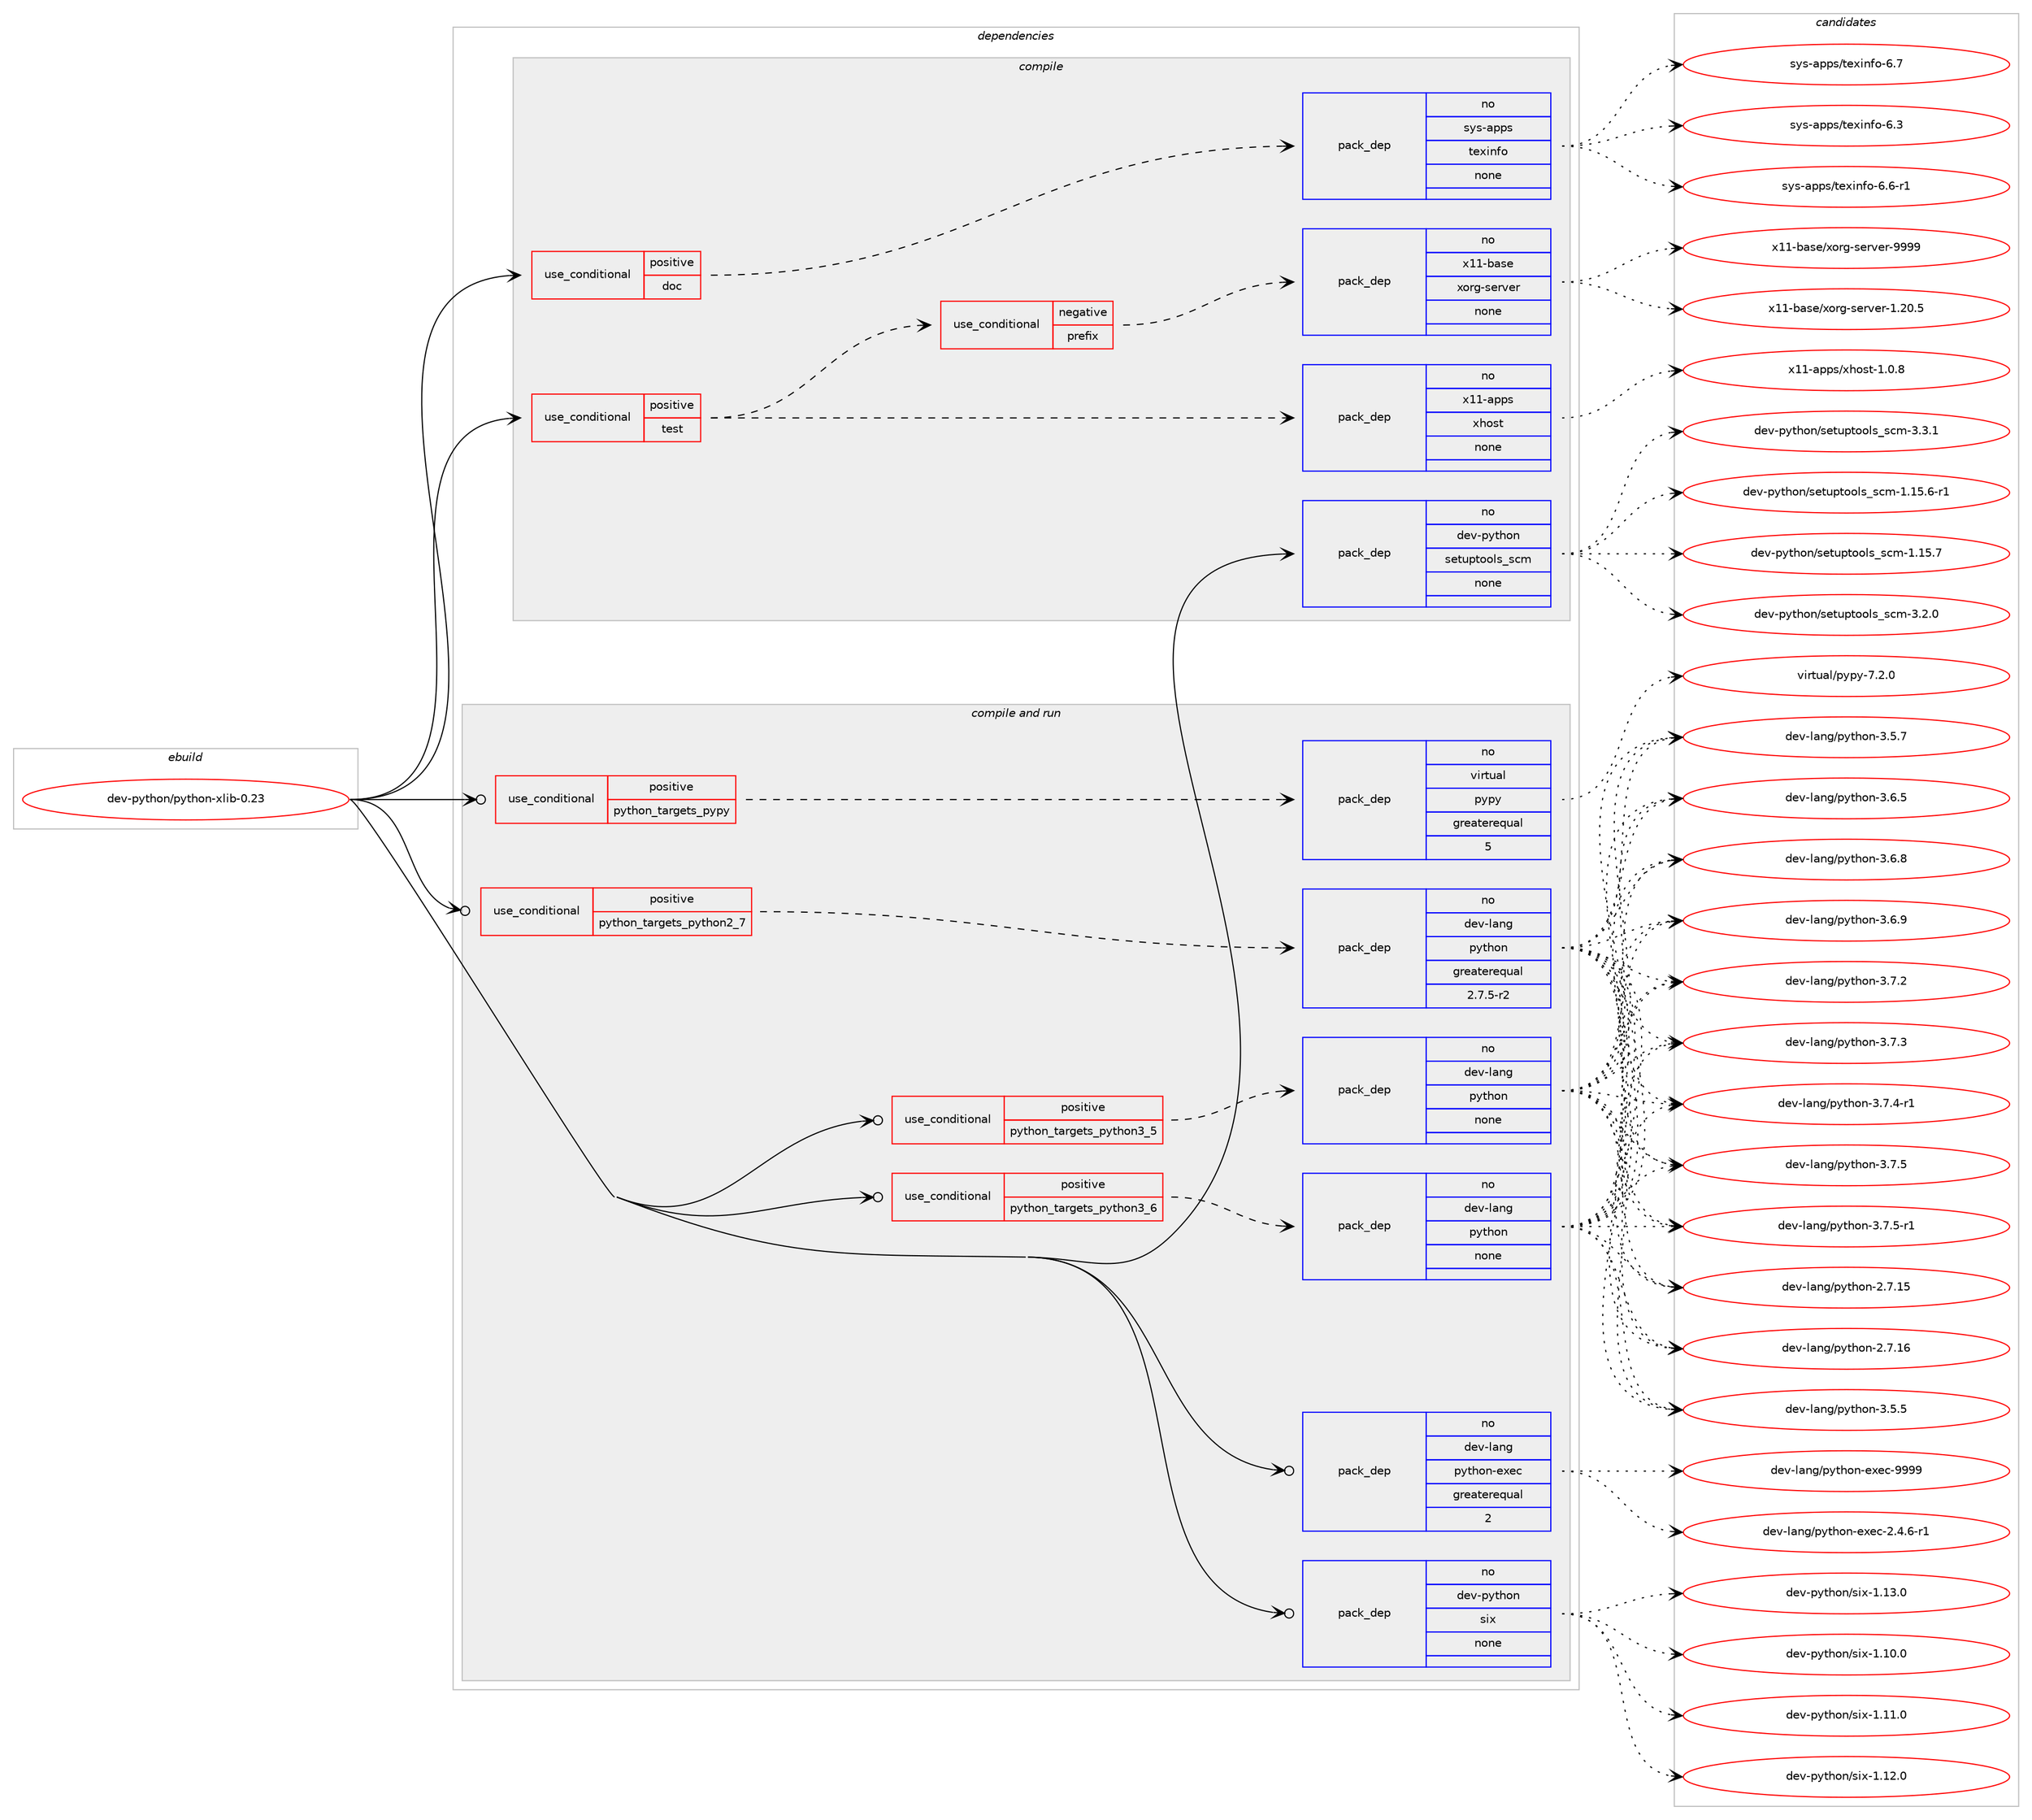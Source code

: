digraph prolog {

# *************
# Graph options
# *************

newrank=true;
concentrate=true;
compound=true;
graph [rankdir=LR,fontname=Helvetica,fontsize=10,ranksep=1.5];#, ranksep=2.5, nodesep=0.2];
edge  [arrowhead=vee];
node  [fontname=Helvetica,fontsize=10];

# **********
# The ebuild
# **********

subgraph cluster_leftcol {
color=gray;
rank=same;
label=<<i>ebuild</i>>;
id [label="dev-python/python-xlib-0.23", color=red, width=4, href="../dev-python/python-xlib-0.23.svg"];
}

# ****************
# The dependencies
# ****************

subgraph cluster_midcol {
color=gray;
label=<<i>dependencies</i>>;
subgraph cluster_compile {
fillcolor="#eeeeee";
style=filled;
label=<<i>compile</i>>;
subgraph cond147985 {
dependency633204 [label=<<TABLE BORDER="0" CELLBORDER="1" CELLSPACING="0" CELLPADDING="4"><TR><TD ROWSPAN="3" CELLPADDING="10">use_conditional</TD></TR><TR><TD>positive</TD></TR><TR><TD>doc</TD></TR></TABLE>>, shape=none, color=red];
subgraph pack473346 {
dependency633205 [label=<<TABLE BORDER="0" CELLBORDER="1" CELLSPACING="0" CELLPADDING="4" WIDTH="220"><TR><TD ROWSPAN="6" CELLPADDING="30">pack_dep</TD></TR><TR><TD WIDTH="110">no</TD></TR><TR><TD>sys-apps</TD></TR><TR><TD>texinfo</TD></TR><TR><TD>none</TD></TR><TR><TD></TD></TR></TABLE>>, shape=none, color=blue];
}
dependency633204:e -> dependency633205:w [weight=20,style="dashed",arrowhead="vee"];
}
id:e -> dependency633204:w [weight=20,style="solid",arrowhead="vee"];
subgraph cond147986 {
dependency633206 [label=<<TABLE BORDER="0" CELLBORDER="1" CELLSPACING="0" CELLPADDING="4"><TR><TD ROWSPAN="3" CELLPADDING="10">use_conditional</TD></TR><TR><TD>positive</TD></TR><TR><TD>test</TD></TR></TABLE>>, shape=none, color=red];
subgraph cond147987 {
dependency633207 [label=<<TABLE BORDER="0" CELLBORDER="1" CELLSPACING="0" CELLPADDING="4"><TR><TD ROWSPAN="3" CELLPADDING="10">use_conditional</TD></TR><TR><TD>negative</TD></TR><TR><TD>prefix</TD></TR></TABLE>>, shape=none, color=red];
subgraph pack473347 {
dependency633208 [label=<<TABLE BORDER="0" CELLBORDER="1" CELLSPACING="0" CELLPADDING="4" WIDTH="220"><TR><TD ROWSPAN="6" CELLPADDING="30">pack_dep</TD></TR><TR><TD WIDTH="110">no</TD></TR><TR><TD>x11-base</TD></TR><TR><TD>xorg-server</TD></TR><TR><TD>none</TD></TR><TR><TD></TD></TR></TABLE>>, shape=none, color=blue];
}
dependency633207:e -> dependency633208:w [weight=20,style="dashed",arrowhead="vee"];
}
dependency633206:e -> dependency633207:w [weight=20,style="dashed",arrowhead="vee"];
subgraph pack473348 {
dependency633209 [label=<<TABLE BORDER="0" CELLBORDER="1" CELLSPACING="0" CELLPADDING="4" WIDTH="220"><TR><TD ROWSPAN="6" CELLPADDING="30">pack_dep</TD></TR><TR><TD WIDTH="110">no</TD></TR><TR><TD>x11-apps</TD></TR><TR><TD>xhost</TD></TR><TR><TD>none</TD></TR><TR><TD></TD></TR></TABLE>>, shape=none, color=blue];
}
dependency633206:e -> dependency633209:w [weight=20,style="dashed",arrowhead="vee"];
}
id:e -> dependency633206:w [weight=20,style="solid",arrowhead="vee"];
subgraph pack473349 {
dependency633210 [label=<<TABLE BORDER="0" CELLBORDER="1" CELLSPACING="0" CELLPADDING="4" WIDTH="220"><TR><TD ROWSPAN="6" CELLPADDING="30">pack_dep</TD></TR><TR><TD WIDTH="110">no</TD></TR><TR><TD>dev-python</TD></TR><TR><TD>setuptools_scm</TD></TR><TR><TD>none</TD></TR><TR><TD></TD></TR></TABLE>>, shape=none, color=blue];
}
id:e -> dependency633210:w [weight=20,style="solid",arrowhead="vee"];
}
subgraph cluster_compileandrun {
fillcolor="#eeeeee";
style=filled;
label=<<i>compile and run</i>>;
subgraph cond147988 {
dependency633211 [label=<<TABLE BORDER="0" CELLBORDER="1" CELLSPACING="0" CELLPADDING="4"><TR><TD ROWSPAN="3" CELLPADDING="10">use_conditional</TD></TR><TR><TD>positive</TD></TR><TR><TD>python_targets_pypy</TD></TR></TABLE>>, shape=none, color=red];
subgraph pack473350 {
dependency633212 [label=<<TABLE BORDER="0" CELLBORDER="1" CELLSPACING="0" CELLPADDING="4" WIDTH="220"><TR><TD ROWSPAN="6" CELLPADDING="30">pack_dep</TD></TR><TR><TD WIDTH="110">no</TD></TR><TR><TD>virtual</TD></TR><TR><TD>pypy</TD></TR><TR><TD>greaterequal</TD></TR><TR><TD>5</TD></TR></TABLE>>, shape=none, color=blue];
}
dependency633211:e -> dependency633212:w [weight=20,style="dashed",arrowhead="vee"];
}
id:e -> dependency633211:w [weight=20,style="solid",arrowhead="odotvee"];
subgraph cond147989 {
dependency633213 [label=<<TABLE BORDER="0" CELLBORDER="1" CELLSPACING="0" CELLPADDING="4"><TR><TD ROWSPAN="3" CELLPADDING="10">use_conditional</TD></TR><TR><TD>positive</TD></TR><TR><TD>python_targets_python2_7</TD></TR></TABLE>>, shape=none, color=red];
subgraph pack473351 {
dependency633214 [label=<<TABLE BORDER="0" CELLBORDER="1" CELLSPACING="0" CELLPADDING="4" WIDTH="220"><TR><TD ROWSPAN="6" CELLPADDING="30">pack_dep</TD></TR><TR><TD WIDTH="110">no</TD></TR><TR><TD>dev-lang</TD></TR><TR><TD>python</TD></TR><TR><TD>greaterequal</TD></TR><TR><TD>2.7.5-r2</TD></TR></TABLE>>, shape=none, color=blue];
}
dependency633213:e -> dependency633214:w [weight=20,style="dashed",arrowhead="vee"];
}
id:e -> dependency633213:w [weight=20,style="solid",arrowhead="odotvee"];
subgraph cond147990 {
dependency633215 [label=<<TABLE BORDER="0" CELLBORDER="1" CELLSPACING="0" CELLPADDING="4"><TR><TD ROWSPAN="3" CELLPADDING="10">use_conditional</TD></TR><TR><TD>positive</TD></TR><TR><TD>python_targets_python3_5</TD></TR></TABLE>>, shape=none, color=red];
subgraph pack473352 {
dependency633216 [label=<<TABLE BORDER="0" CELLBORDER="1" CELLSPACING="0" CELLPADDING="4" WIDTH="220"><TR><TD ROWSPAN="6" CELLPADDING="30">pack_dep</TD></TR><TR><TD WIDTH="110">no</TD></TR><TR><TD>dev-lang</TD></TR><TR><TD>python</TD></TR><TR><TD>none</TD></TR><TR><TD></TD></TR></TABLE>>, shape=none, color=blue];
}
dependency633215:e -> dependency633216:w [weight=20,style="dashed",arrowhead="vee"];
}
id:e -> dependency633215:w [weight=20,style="solid",arrowhead="odotvee"];
subgraph cond147991 {
dependency633217 [label=<<TABLE BORDER="0" CELLBORDER="1" CELLSPACING="0" CELLPADDING="4"><TR><TD ROWSPAN="3" CELLPADDING="10">use_conditional</TD></TR><TR><TD>positive</TD></TR><TR><TD>python_targets_python3_6</TD></TR></TABLE>>, shape=none, color=red];
subgraph pack473353 {
dependency633218 [label=<<TABLE BORDER="0" CELLBORDER="1" CELLSPACING="0" CELLPADDING="4" WIDTH="220"><TR><TD ROWSPAN="6" CELLPADDING="30">pack_dep</TD></TR><TR><TD WIDTH="110">no</TD></TR><TR><TD>dev-lang</TD></TR><TR><TD>python</TD></TR><TR><TD>none</TD></TR><TR><TD></TD></TR></TABLE>>, shape=none, color=blue];
}
dependency633217:e -> dependency633218:w [weight=20,style="dashed",arrowhead="vee"];
}
id:e -> dependency633217:w [weight=20,style="solid",arrowhead="odotvee"];
subgraph pack473354 {
dependency633219 [label=<<TABLE BORDER="0" CELLBORDER="1" CELLSPACING="0" CELLPADDING="4" WIDTH="220"><TR><TD ROWSPAN="6" CELLPADDING="30">pack_dep</TD></TR><TR><TD WIDTH="110">no</TD></TR><TR><TD>dev-lang</TD></TR><TR><TD>python-exec</TD></TR><TR><TD>greaterequal</TD></TR><TR><TD>2</TD></TR></TABLE>>, shape=none, color=blue];
}
id:e -> dependency633219:w [weight=20,style="solid",arrowhead="odotvee"];
subgraph pack473355 {
dependency633220 [label=<<TABLE BORDER="0" CELLBORDER="1" CELLSPACING="0" CELLPADDING="4" WIDTH="220"><TR><TD ROWSPAN="6" CELLPADDING="30">pack_dep</TD></TR><TR><TD WIDTH="110">no</TD></TR><TR><TD>dev-python</TD></TR><TR><TD>six</TD></TR><TR><TD>none</TD></TR><TR><TD></TD></TR></TABLE>>, shape=none, color=blue];
}
id:e -> dependency633220:w [weight=20,style="solid",arrowhead="odotvee"];
}
subgraph cluster_run {
fillcolor="#eeeeee";
style=filled;
label=<<i>run</i>>;
}
}

# **************
# The candidates
# **************

subgraph cluster_choices {
rank=same;
color=gray;
label=<<i>candidates</i>>;

subgraph choice473346 {
color=black;
nodesep=1;
choice11512111545971121121154711610112010511010211145544651 [label="sys-apps/texinfo-6.3", color=red, width=4,href="../sys-apps/texinfo-6.3.svg"];
choice115121115459711211211547116101120105110102111455446544511449 [label="sys-apps/texinfo-6.6-r1", color=red, width=4,href="../sys-apps/texinfo-6.6-r1.svg"];
choice11512111545971121121154711610112010511010211145544655 [label="sys-apps/texinfo-6.7", color=red, width=4,href="../sys-apps/texinfo-6.7.svg"];
dependency633205:e -> choice11512111545971121121154711610112010511010211145544651:w [style=dotted,weight="100"];
dependency633205:e -> choice115121115459711211211547116101120105110102111455446544511449:w [style=dotted,weight="100"];
dependency633205:e -> choice11512111545971121121154711610112010511010211145544655:w [style=dotted,weight="100"];
}
subgraph choice473347 {
color=black;
nodesep=1;
choice1204949459897115101471201111141034511510111411810111445494650484653 [label="x11-base/xorg-server-1.20.5", color=red, width=4,href="../x11-base/xorg-server-1.20.5.svg"];
choice120494945989711510147120111114103451151011141181011144557575757 [label="x11-base/xorg-server-9999", color=red, width=4,href="../x11-base/xorg-server-9999.svg"];
dependency633208:e -> choice1204949459897115101471201111141034511510111411810111445494650484653:w [style=dotted,weight="100"];
dependency633208:e -> choice120494945989711510147120111114103451151011141181011144557575757:w [style=dotted,weight="100"];
}
subgraph choice473348 {
color=black;
nodesep=1;
choice1204949459711211211547120104111115116454946484656 [label="x11-apps/xhost-1.0.8", color=red, width=4,href="../x11-apps/xhost-1.0.8.svg"];
dependency633209:e -> choice1204949459711211211547120104111115116454946484656:w [style=dotted,weight="100"];
}
subgraph choice473349 {
color=black;
nodesep=1;
choice10010111845112121116104111110471151011161171121161111111081159511599109454946495346544511449 [label="dev-python/setuptools_scm-1.15.6-r1", color=red, width=4,href="../dev-python/setuptools_scm-1.15.6-r1.svg"];
choice1001011184511212111610411111047115101116117112116111111108115951159910945494649534655 [label="dev-python/setuptools_scm-1.15.7", color=red, width=4,href="../dev-python/setuptools_scm-1.15.7.svg"];
choice10010111845112121116104111110471151011161171121161111111081159511599109455146504648 [label="dev-python/setuptools_scm-3.2.0", color=red, width=4,href="../dev-python/setuptools_scm-3.2.0.svg"];
choice10010111845112121116104111110471151011161171121161111111081159511599109455146514649 [label="dev-python/setuptools_scm-3.3.1", color=red, width=4,href="../dev-python/setuptools_scm-3.3.1.svg"];
dependency633210:e -> choice10010111845112121116104111110471151011161171121161111111081159511599109454946495346544511449:w [style=dotted,weight="100"];
dependency633210:e -> choice1001011184511212111610411111047115101116117112116111111108115951159910945494649534655:w [style=dotted,weight="100"];
dependency633210:e -> choice10010111845112121116104111110471151011161171121161111111081159511599109455146504648:w [style=dotted,weight="100"];
dependency633210:e -> choice10010111845112121116104111110471151011161171121161111111081159511599109455146514649:w [style=dotted,weight="100"];
}
subgraph choice473350 {
color=black;
nodesep=1;
choice1181051141161179710847112121112121455546504648 [label="virtual/pypy-7.2.0", color=red, width=4,href="../virtual/pypy-7.2.0.svg"];
dependency633212:e -> choice1181051141161179710847112121112121455546504648:w [style=dotted,weight="100"];
}
subgraph choice473351 {
color=black;
nodesep=1;
choice10010111845108971101034711212111610411111045504655464953 [label="dev-lang/python-2.7.15", color=red, width=4,href="../dev-lang/python-2.7.15.svg"];
choice10010111845108971101034711212111610411111045504655464954 [label="dev-lang/python-2.7.16", color=red, width=4,href="../dev-lang/python-2.7.16.svg"];
choice100101118451089711010347112121116104111110455146534653 [label="dev-lang/python-3.5.5", color=red, width=4,href="../dev-lang/python-3.5.5.svg"];
choice100101118451089711010347112121116104111110455146534655 [label="dev-lang/python-3.5.7", color=red, width=4,href="../dev-lang/python-3.5.7.svg"];
choice100101118451089711010347112121116104111110455146544653 [label="dev-lang/python-3.6.5", color=red, width=4,href="../dev-lang/python-3.6.5.svg"];
choice100101118451089711010347112121116104111110455146544656 [label="dev-lang/python-3.6.8", color=red, width=4,href="../dev-lang/python-3.6.8.svg"];
choice100101118451089711010347112121116104111110455146544657 [label="dev-lang/python-3.6.9", color=red, width=4,href="../dev-lang/python-3.6.9.svg"];
choice100101118451089711010347112121116104111110455146554650 [label="dev-lang/python-3.7.2", color=red, width=4,href="../dev-lang/python-3.7.2.svg"];
choice100101118451089711010347112121116104111110455146554651 [label="dev-lang/python-3.7.3", color=red, width=4,href="../dev-lang/python-3.7.3.svg"];
choice1001011184510897110103471121211161041111104551465546524511449 [label="dev-lang/python-3.7.4-r1", color=red, width=4,href="../dev-lang/python-3.7.4-r1.svg"];
choice100101118451089711010347112121116104111110455146554653 [label="dev-lang/python-3.7.5", color=red, width=4,href="../dev-lang/python-3.7.5.svg"];
choice1001011184510897110103471121211161041111104551465546534511449 [label="dev-lang/python-3.7.5-r1", color=red, width=4,href="../dev-lang/python-3.7.5-r1.svg"];
dependency633214:e -> choice10010111845108971101034711212111610411111045504655464953:w [style=dotted,weight="100"];
dependency633214:e -> choice10010111845108971101034711212111610411111045504655464954:w [style=dotted,weight="100"];
dependency633214:e -> choice100101118451089711010347112121116104111110455146534653:w [style=dotted,weight="100"];
dependency633214:e -> choice100101118451089711010347112121116104111110455146534655:w [style=dotted,weight="100"];
dependency633214:e -> choice100101118451089711010347112121116104111110455146544653:w [style=dotted,weight="100"];
dependency633214:e -> choice100101118451089711010347112121116104111110455146544656:w [style=dotted,weight="100"];
dependency633214:e -> choice100101118451089711010347112121116104111110455146544657:w [style=dotted,weight="100"];
dependency633214:e -> choice100101118451089711010347112121116104111110455146554650:w [style=dotted,weight="100"];
dependency633214:e -> choice100101118451089711010347112121116104111110455146554651:w [style=dotted,weight="100"];
dependency633214:e -> choice1001011184510897110103471121211161041111104551465546524511449:w [style=dotted,weight="100"];
dependency633214:e -> choice100101118451089711010347112121116104111110455146554653:w [style=dotted,weight="100"];
dependency633214:e -> choice1001011184510897110103471121211161041111104551465546534511449:w [style=dotted,weight="100"];
}
subgraph choice473352 {
color=black;
nodesep=1;
choice10010111845108971101034711212111610411111045504655464953 [label="dev-lang/python-2.7.15", color=red, width=4,href="../dev-lang/python-2.7.15.svg"];
choice10010111845108971101034711212111610411111045504655464954 [label="dev-lang/python-2.7.16", color=red, width=4,href="../dev-lang/python-2.7.16.svg"];
choice100101118451089711010347112121116104111110455146534653 [label="dev-lang/python-3.5.5", color=red, width=4,href="../dev-lang/python-3.5.5.svg"];
choice100101118451089711010347112121116104111110455146534655 [label="dev-lang/python-3.5.7", color=red, width=4,href="../dev-lang/python-3.5.7.svg"];
choice100101118451089711010347112121116104111110455146544653 [label="dev-lang/python-3.6.5", color=red, width=4,href="../dev-lang/python-3.6.5.svg"];
choice100101118451089711010347112121116104111110455146544656 [label="dev-lang/python-3.6.8", color=red, width=4,href="../dev-lang/python-3.6.8.svg"];
choice100101118451089711010347112121116104111110455146544657 [label="dev-lang/python-3.6.9", color=red, width=4,href="../dev-lang/python-3.6.9.svg"];
choice100101118451089711010347112121116104111110455146554650 [label="dev-lang/python-3.7.2", color=red, width=4,href="../dev-lang/python-3.7.2.svg"];
choice100101118451089711010347112121116104111110455146554651 [label="dev-lang/python-3.7.3", color=red, width=4,href="../dev-lang/python-3.7.3.svg"];
choice1001011184510897110103471121211161041111104551465546524511449 [label="dev-lang/python-3.7.4-r1", color=red, width=4,href="../dev-lang/python-3.7.4-r1.svg"];
choice100101118451089711010347112121116104111110455146554653 [label="dev-lang/python-3.7.5", color=red, width=4,href="../dev-lang/python-3.7.5.svg"];
choice1001011184510897110103471121211161041111104551465546534511449 [label="dev-lang/python-3.7.5-r1", color=red, width=4,href="../dev-lang/python-3.7.5-r1.svg"];
dependency633216:e -> choice10010111845108971101034711212111610411111045504655464953:w [style=dotted,weight="100"];
dependency633216:e -> choice10010111845108971101034711212111610411111045504655464954:w [style=dotted,weight="100"];
dependency633216:e -> choice100101118451089711010347112121116104111110455146534653:w [style=dotted,weight="100"];
dependency633216:e -> choice100101118451089711010347112121116104111110455146534655:w [style=dotted,weight="100"];
dependency633216:e -> choice100101118451089711010347112121116104111110455146544653:w [style=dotted,weight="100"];
dependency633216:e -> choice100101118451089711010347112121116104111110455146544656:w [style=dotted,weight="100"];
dependency633216:e -> choice100101118451089711010347112121116104111110455146544657:w [style=dotted,weight="100"];
dependency633216:e -> choice100101118451089711010347112121116104111110455146554650:w [style=dotted,weight="100"];
dependency633216:e -> choice100101118451089711010347112121116104111110455146554651:w [style=dotted,weight="100"];
dependency633216:e -> choice1001011184510897110103471121211161041111104551465546524511449:w [style=dotted,weight="100"];
dependency633216:e -> choice100101118451089711010347112121116104111110455146554653:w [style=dotted,weight="100"];
dependency633216:e -> choice1001011184510897110103471121211161041111104551465546534511449:w [style=dotted,weight="100"];
}
subgraph choice473353 {
color=black;
nodesep=1;
choice10010111845108971101034711212111610411111045504655464953 [label="dev-lang/python-2.7.15", color=red, width=4,href="../dev-lang/python-2.7.15.svg"];
choice10010111845108971101034711212111610411111045504655464954 [label="dev-lang/python-2.7.16", color=red, width=4,href="../dev-lang/python-2.7.16.svg"];
choice100101118451089711010347112121116104111110455146534653 [label="dev-lang/python-3.5.5", color=red, width=4,href="../dev-lang/python-3.5.5.svg"];
choice100101118451089711010347112121116104111110455146534655 [label="dev-lang/python-3.5.7", color=red, width=4,href="../dev-lang/python-3.5.7.svg"];
choice100101118451089711010347112121116104111110455146544653 [label="dev-lang/python-3.6.5", color=red, width=4,href="../dev-lang/python-3.6.5.svg"];
choice100101118451089711010347112121116104111110455146544656 [label="dev-lang/python-3.6.8", color=red, width=4,href="../dev-lang/python-3.6.8.svg"];
choice100101118451089711010347112121116104111110455146544657 [label="dev-lang/python-3.6.9", color=red, width=4,href="../dev-lang/python-3.6.9.svg"];
choice100101118451089711010347112121116104111110455146554650 [label="dev-lang/python-3.7.2", color=red, width=4,href="../dev-lang/python-3.7.2.svg"];
choice100101118451089711010347112121116104111110455146554651 [label="dev-lang/python-3.7.3", color=red, width=4,href="../dev-lang/python-3.7.3.svg"];
choice1001011184510897110103471121211161041111104551465546524511449 [label="dev-lang/python-3.7.4-r1", color=red, width=4,href="../dev-lang/python-3.7.4-r1.svg"];
choice100101118451089711010347112121116104111110455146554653 [label="dev-lang/python-3.7.5", color=red, width=4,href="../dev-lang/python-3.7.5.svg"];
choice1001011184510897110103471121211161041111104551465546534511449 [label="dev-lang/python-3.7.5-r1", color=red, width=4,href="../dev-lang/python-3.7.5-r1.svg"];
dependency633218:e -> choice10010111845108971101034711212111610411111045504655464953:w [style=dotted,weight="100"];
dependency633218:e -> choice10010111845108971101034711212111610411111045504655464954:w [style=dotted,weight="100"];
dependency633218:e -> choice100101118451089711010347112121116104111110455146534653:w [style=dotted,weight="100"];
dependency633218:e -> choice100101118451089711010347112121116104111110455146534655:w [style=dotted,weight="100"];
dependency633218:e -> choice100101118451089711010347112121116104111110455146544653:w [style=dotted,weight="100"];
dependency633218:e -> choice100101118451089711010347112121116104111110455146544656:w [style=dotted,weight="100"];
dependency633218:e -> choice100101118451089711010347112121116104111110455146544657:w [style=dotted,weight="100"];
dependency633218:e -> choice100101118451089711010347112121116104111110455146554650:w [style=dotted,weight="100"];
dependency633218:e -> choice100101118451089711010347112121116104111110455146554651:w [style=dotted,weight="100"];
dependency633218:e -> choice1001011184510897110103471121211161041111104551465546524511449:w [style=dotted,weight="100"];
dependency633218:e -> choice100101118451089711010347112121116104111110455146554653:w [style=dotted,weight="100"];
dependency633218:e -> choice1001011184510897110103471121211161041111104551465546534511449:w [style=dotted,weight="100"];
}
subgraph choice473354 {
color=black;
nodesep=1;
choice10010111845108971101034711212111610411111045101120101994550465246544511449 [label="dev-lang/python-exec-2.4.6-r1", color=red, width=4,href="../dev-lang/python-exec-2.4.6-r1.svg"];
choice10010111845108971101034711212111610411111045101120101994557575757 [label="dev-lang/python-exec-9999", color=red, width=4,href="../dev-lang/python-exec-9999.svg"];
dependency633219:e -> choice10010111845108971101034711212111610411111045101120101994550465246544511449:w [style=dotted,weight="100"];
dependency633219:e -> choice10010111845108971101034711212111610411111045101120101994557575757:w [style=dotted,weight="100"];
}
subgraph choice473355 {
color=black;
nodesep=1;
choice100101118451121211161041111104711510512045494649484648 [label="dev-python/six-1.10.0", color=red, width=4,href="../dev-python/six-1.10.0.svg"];
choice100101118451121211161041111104711510512045494649494648 [label="dev-python/six-1.11.0", color=red, width=4,href="../dev-python/six-1.11.0.svg"];
choice100101118451121211161041111104711510512045494649504648 [label="dev-python/six-1.12.0", color=red, width=4,href="../dev-python/six-1.12.0.svg"];
choice100101118451121211161041111104711510512045494649514648 [label="dev-python/six-1.13.0", color=red, width=4,href="../dev-python/six-1.13.0.svg"];
dependency633220:e -> choice100101118451121211161041111104711510512045494649484648:w [style=dotted,weight="100"];
dependency633220:e -> choice100101118451121211161041111104711510512045494649494648:w [style=dotted,weight="100"];
dependency633220:e -> choice100101118451121211161041111104711510512045494649504648:w [style=dotted,weight="100"];
dependency633220:e -> choice100101118451121211161041111104711510512045494649514648:w [style=dotted,weight="100"];
}
}

}

